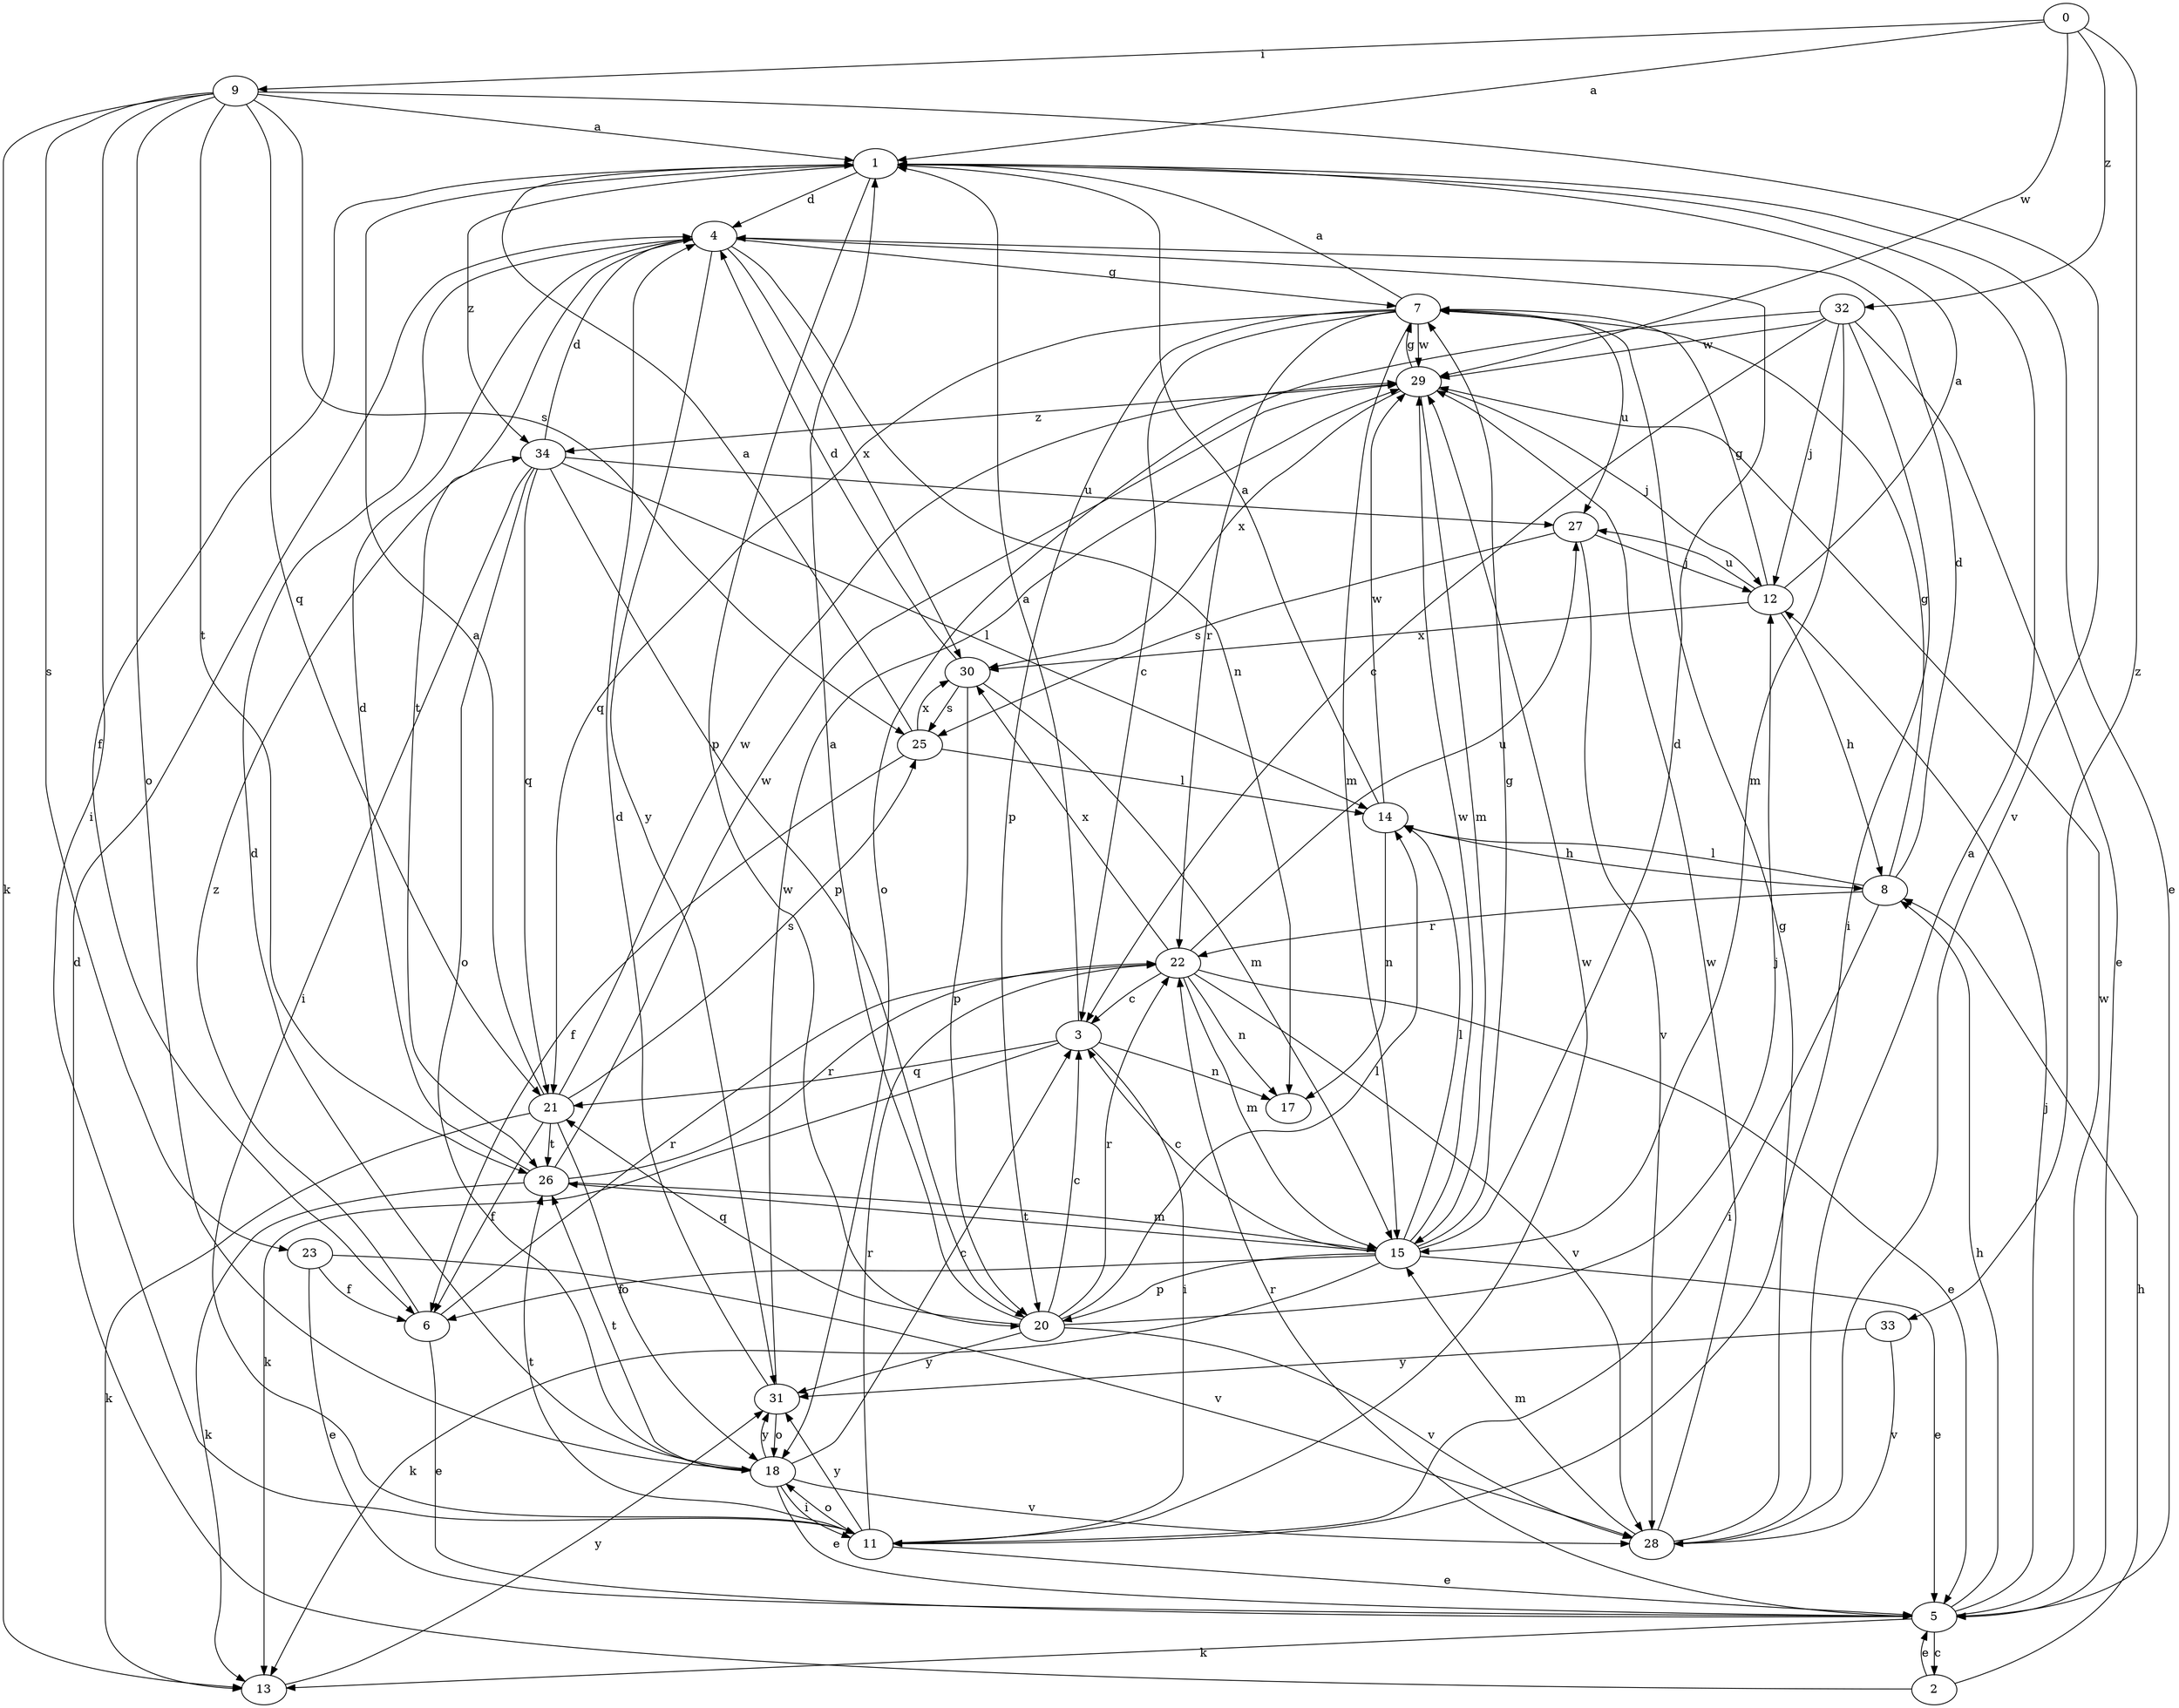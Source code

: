 strict digraph  {
0;
1;
2;
3;
4;
5;
6;
7;
8;
9;
11;
12;
13;
14;
15;
17;
18;
20;
21;
22;
23;
25;
26;
27;
28;
29;
30;
31;
32;
33;
34;
0 -> 1  [label=a];
0 -> 9  [label=i];
0 -> 29  [label=w];
0 -> 32  [label=z];
0 -> 33  [label=z];
1 -> 4  [label=d];
1 -> 5  [label=e];
1 -> 6  [label=f];
1 -> 20  [label=p];
1 -> 34  [label=z];
2 -> 4  [label=d];
2 -> 5  [label=e];
2 -> 8  [label=h];
3 -> 1  [label=a];
3 -> 11  [label=i];
3 -> 13  [label=k];
3 -> 17  [label=n];
3 -> 21  [label=q];
4 -> 7  [label=g];
4 -> 17  [label=n];
4 -> 26  [label=t];
4 -> 30  [label=x];
4 -> 31  [label=y];
5 -> 2  [label=c];
5 -> 8  [label=h];
5 -> 12  [label=j];
5 -> 13  [label=k];
5 -> 22  [label=r];
5 -> 29  [label=w];
6 -> 5  [label=e];
6 -> 22  [label=r];
6 -> 34  [label=z];
7 -> 1  [label=a];
7 -> 3  [label=c];
7 -> 15  [label=m];
7 -> 20  [label=p];
7 -> 21  [label=q];
7 -> 22  [label=r];
7 -> 27  [label=u];
7 -> 29  [label=w];
8 -> 4  [label=d];
8 -> 7  [label=g];
8 -> 11  [label=i];
8 -> 14  [label=l];
8 -> 22  [label=r];
9 -> 1  [label=a];
9 -> 11  [label=i];
9 -> 13  [label=k];
9 -> 18  [label=o];
9 -> 21  [label=q];
9 -> 23  [label=s];
9 -> 25  [label=s];
9 -> 26  [label=t];
9 -> 28  [label=v];
11 -> 5  [label=e];
11 -> 18  [label=o];
11 -> 22  [label=r];
11 -> 26  [label=t];
11 -> 29  [label=w];
11 -> 31  [label=y];
12 -> 1  [label=a];
12 -> 7  [label=g];
12 -> 8  [label=h];
12 -> 27  [label=u];
12 -> 30  [label=x];
13 -> 31  [label=y];
14 -> 1  [label=a];
14 -> 8  [label=h];
14 -> 17  [label=n];
14 -> 29  [label=w];
15 -> 3  [label=c];
15 -> 4  [label=d];
15 -> 5  [label=e];
15 -> 6  [label=f];
15 -> 7  [label=g];
15 -> 13  [label=k];
15 -> 14  [label=l];
15 -> 20  [label=p];
15 -> 26  [label=t];
15 -> 29  [label=w];
18 -> 3  [label=c];
18 -> 4  [label=d];
18 -> 5  [label=e];
18 -> 11  [label=i];
18 -> 26  [label=t];
18 -> 28  [label=v];
18 -> 31  [label=y];
20 -> 1  [label=a];
20 -> 3  [label=c];
20 -> 12  [label=j];
20 -> 14  [label=l];
20 -> 21  [label=q];
20 -> 22  [label=r];
20 -> 28  [label=v];
20 -> 31  [label=y];
21 -> 1  [label=a];
21 -> 6  [label=f];
21 -> 13  [label=k];
21 -> 18  [label=o];
21 -> 25  [label=s];
21 -> 26  [label=t];
21 -> 29  [label=w];
22 -> 3  [label=c];
22 -> 5  [label=e];
22 -> 15  [label=m];
22 -> 17  [label=n];
22 -> 27  [label=u];
22 -> 28  [label=v];
22 -> 30  [label=x];
23 -> 5  [label=e];
23 -> 6  [label=f];
23 -> 28  [label=v];
25 -> 1  [label=a];
25 -> 6  [label=f];
25 -> 14  [label=l];
25 -> 30  [label=x];
26 -> 4  [label=d];
26 -> 13  [label=k];
26 -> 15  [label=m];
26 -> 22  [label=r];
26 -> 29  [label=w];
27 -> 12  [label=j];
27 -> 25  [label=s];
27 -> 28  [label=v];
28 -> 1  [label=a];
28 -> 7  [label=g];
28 -> 15  [label=m];
28 -> 29  [label=w];
29 -> 7  [label=g];
29 -> 12  [label=j];
29 -> 15  [label=m];
29 -> 30  [label=x];
29 -> 34  [label=z];
30 -> 4  [label=d];
30 -> 15  [label=m];
30 -> 20  [label=p];
30 -> 25  [label=s];
31 -> 4  [label=d];
31 -> 18  [label=o];
31 -> 29  [label=w];
32 -> 3  [label=c];
32 -> 5  [label=e];
32 -> 11  [label=i];
32 -> 12  [label=j];
32 -> 15  [label=m];
32 -> 18  [label=o];
32 -> 29  [label=w];
33 -> 28  [label=v];
33 -> 31  [label=y];
34 -> 4  [label=d];
34 -> 11  [label=i];
34 -> 14  [label=l];
34 -> 18  [label=o];
34 -> 20  [label=p];
34 -> 21  [label=q];
34 -> 27  [label=u];
}
